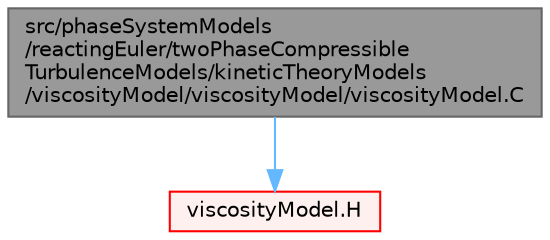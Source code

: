 digraph "src/phaseSystemModels/reactingEuler/twoPhaseCompressibleTurbulenceModels/kineticTheoryModels/viscosityModel/viscosityModel/viscosityModel.C"
{
 // LATEX_PDF_SIZE
  bgcolor="transparent";
  edge [fontname=Helvetica,fontsize=10,labelfontname=Helvetica,labelfontsize=10];
  node [fontname=Helvetica,fontsize=10,shape=box,height=0.2,width=0.4];
  Node1 [id="Node000001",label="src/phaseSystemModels\l/reactingEuler/twoPhaseCompressible\lTurbulenceModels/kineticTheoryModels\l/viscosityModel/viscosityModel/viscosityModel.C",height=0.2,width=0.4,color="gray40", fillcolor="grey60", style="filled", fontcolor="black",tooltip=" "];
  Node1 -> Node2 [id="edge1_Node000001_Node000002",color="steelblue1",style="solid",tooltip=" "];
  Node2 [id="Node000002",label="viscosityModel.H",height=0.2,width=0.4,color="red", fillcolor="#FFF0F0", style="filled",URL="$phaseSystemModels_2reactingEuler_2twoPhaseCompressibleTurbulenceModels_2kineticTheoryModels_2visdb21a59a3f67f71ef659d847c101e8b7.html",tooltip=" "];
}
